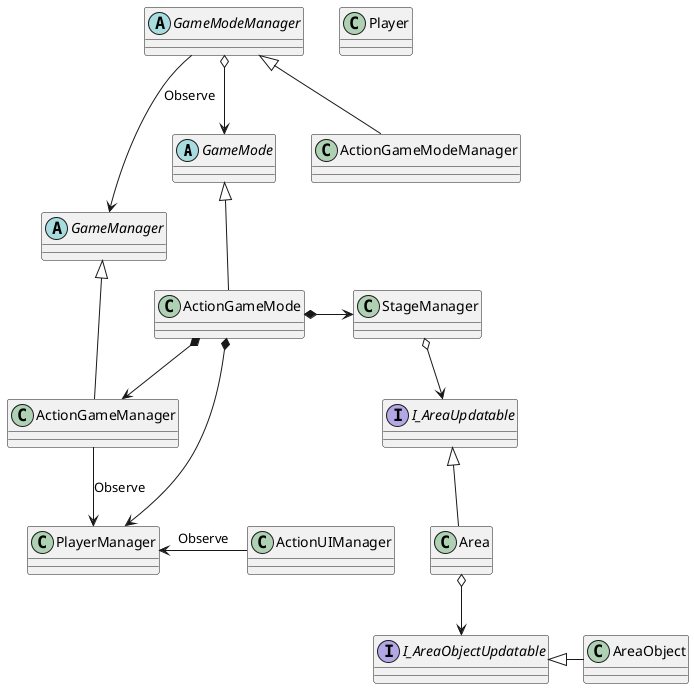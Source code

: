 @startuml ActionScene_ActionMode
    abstract GameMode{

    }

    abstract GameModeManager{

    }

    abstract GameManager{

    }

    class ActionGameMode{

    }

    class StageManager{

    }

    class PlayerManager{

    }

    class ActionGameManager{

    }

    class ActionGameModeManager{

    }

    class Area{

    }

    class AreaObject{

    }

    class Player {

    }

    class ActionUIManager{

    }

    interface I_AreaUpdatable{

    }

    interface I_AreaObjectUpdatable{

    }

    ActionGameMode -up-|> GameMode
    ActionGameMode *--> PlayerManager
    ActionGameMode *-right-> StageManager
    ActionGameMode *--> ActionGameManager

    ActionGameModeManager -up-|> GameModeManager
    GameModeManager o--> GameMode

    ActionGameManager -up-|> GameManager 
    GameModeManager --> GameManager : Observe

    ActionGameManager --> PlayerManager : Observe 
    
    StageManager o--> I_AreaUpdatable
    Area -up-|> I_AreaUpdatable

    Area o--> I_AreaObjectUpdatable

    AreaObject -left-|> I_AreaObjectUpdatable

    ActionUIManager -left-> PlayerManager : Observe

@enduml